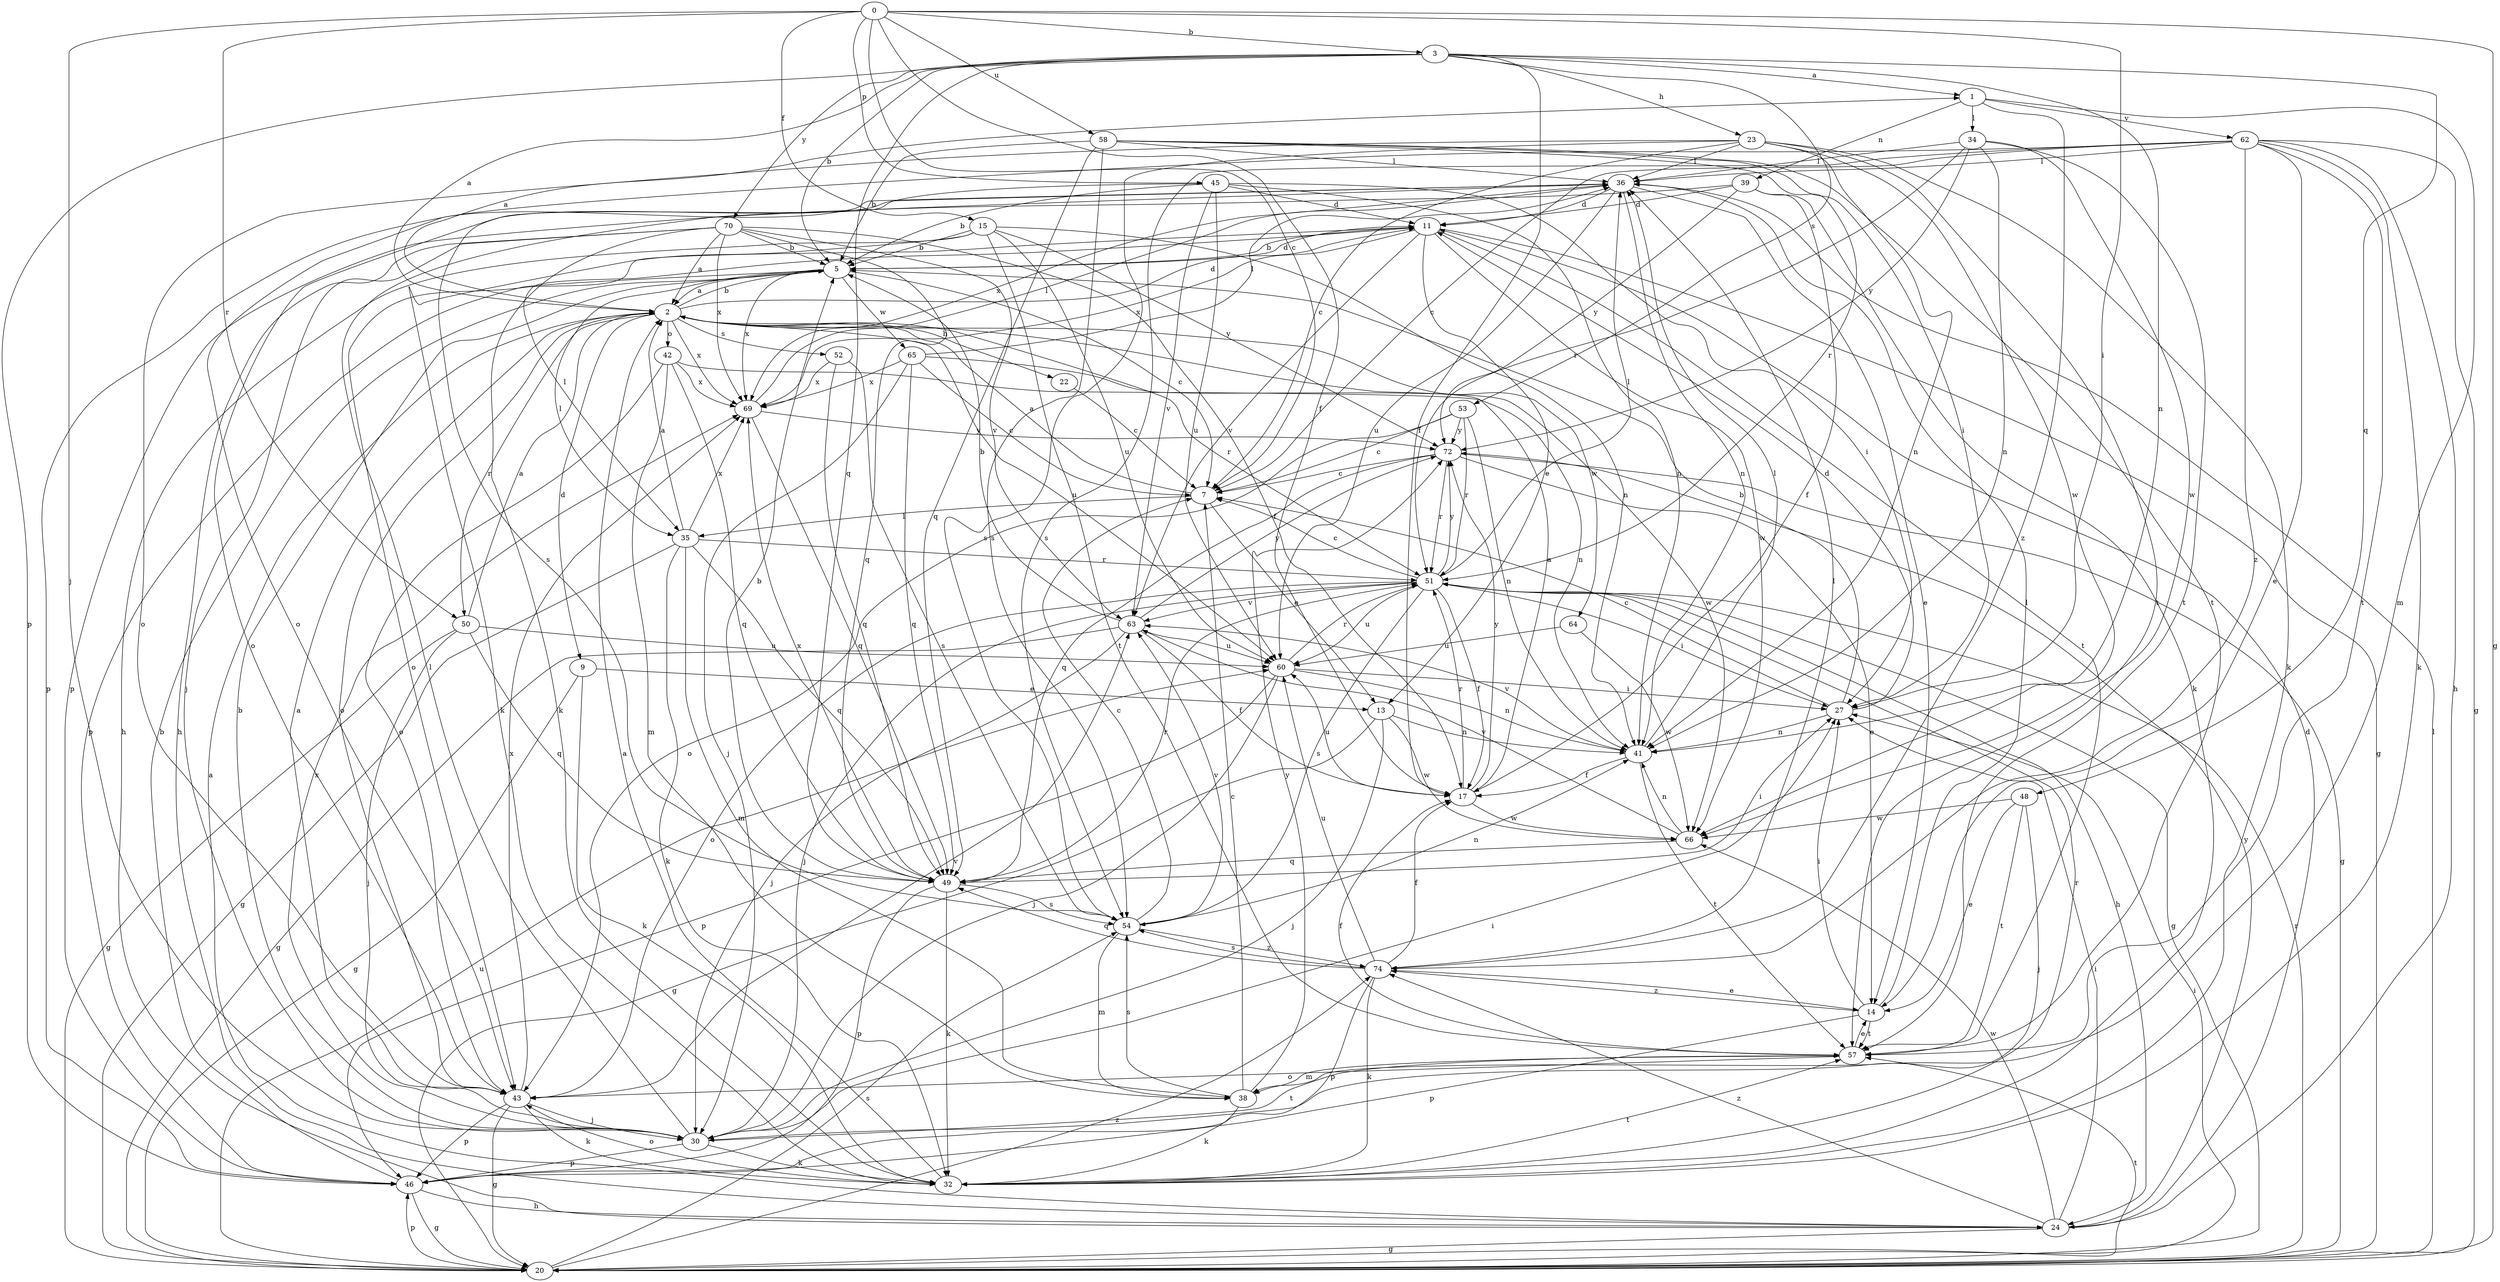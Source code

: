 strict digraph  {
0;
1;
2;
3;
5;
7;
9;
11;
13;
14;
15;
17;
20;
22;
23;
24;
27;
30;
32;
34;
35;
36;
38;
39;
41;
42;
43;
45;
46;
48;
49;
50;
51;
52;
53;
54;
57;
58;
60;
62;
63;
64;
65;
66;
69;
70;
72;
74;
0 -> 3  [label=b];
0 -> 7  [label=c];
0 -> 15  [label=f];
0 -> 17  [label=f];
0 -> 20  [label=g];
0 -> 27  [label=i];
0 -> 30  [label=j];
0 -> 45  [label=p];
0 -> 50  [label=r];
0 -> 58  [label=u];
1 -> 34  [label=l];
1 -> 38  [label=m];
1 -> 39  [label=n];
1 -> 62  [label=v];
1 -> 74  [label=z];
2 -> 1  [label=a];
2 -> 5  [label=b];
2 -> 9  [label=d];
2 -> 11  [label=d];
2 -> 22  [label=h];
2 -> 42  [label=o];
2 -> 43  [label=o];
2 -> 50  [label=r];
2 -> 51  [label=r];
2 -> 52  [label=s];
2 -> 60  [label=u];
2 -> 64  [label=w];
2 -> 69  [label=x];
3 -> 1  [label=a];
3 -> 2  [label=a];
3 -> 5  [label=b];
3 -> 17  [label=f];
3 -> 23  [label=h];
3 -> 41  [label=n];
3 -> 46  [label=p];
3 -> 48  [label=q];
3 -> 49  [label=q];
3 -> 53  [label=s];
3 -> 70  [label=y];
5 -> 2  [label=a];
5 -> 7  [label=c];
5 -> 11  [label=d];
5 -> 35  [label=l];
5 -> 46  [label=p];
5 -> 65  [label=w];
5 -> 69  [label=x];
7 -> 2  [label=a];
7 -> 13  [label=e];
7 -> 35  [label=l];
9 -> 13  [label=e];
9 -> 20  [label=g];
9 -> 32  [label=k];
11 -> 5  [label=b];
11 -> 13  [label=e];
11 -> 20  [label=g];
11 -> 35  [label=l];
11 -> 43  [label=o];
11 -> 57  [label=t];
11 -> 63  [label=v];
11 -> 66  [label=w];
11 -> 69  [label=x];
13 -> 20  [label=g];
13 -> 30  [label=j];
13 -> 41  [label=n];
13 -> 66  [label=w];
14 -> 27  [label=i];
14 -> 36  [label=l];
14 -> 46  [label=p];
14 -> 57  [label=t];
14 -> 74  [label=z];
15 -> 5  [label=b];
15 -> 24  [label=h];
15 -> 32  [label=k];
15 -> 41  [label=n];
15 -> 57  [label=t];
15 -> 60  [label=u];
15 -> 72  [label=y];
17 -> 2  [label=a];
17 -> 51  [label=r];
17 -> 60  [label=u];
17 -> 66  [label=w];
17 -> 72  [label=y];
20 -> 27  [label=i];
20 -> 36  [label=l];
20 -> 46  [label=p];
20 -> 51  [label=r];
20 -> 54  [label=s];
20 -> 57  [label=t];
20 -> 60  [label=u];
20 -> 74  [label=z];
22 -> 7  [label=c];
23 -> 7  [label=c];
23 -> 32  [label=k];
23 -> 36  [label=l];
23 -> 41  [label=n];
23 -> 43  [label=o];
23 -> 54  [label=s];
23 -> 57  [label=t];
23 -> 66  [label=w];
24 -> 2  [label=a];
24 -> 11  [label=d];
24 -> 20  [label=g];
24 -> 27  [label=i];
24 -> 66  [label=w];
24 -> 72  [label=y];
24 -> 74  [label=z];
27 -> 5  [label=b];
27 -> 7  [label=c];
27 -> 11  [label=d];
27 -> 41  [label=n];
30 -> 5  [label=b];
30 -> 27  [label=i];
30 -> 32  [label=k];
30 -> 36  [label=l];
30 -> 46  [label=p];
30 -> 57  [label=t];
30 -> 69  [label=x];
32 -> 2  [label=a];
32 -> 43  [label=o];
32 -> 51  [label=r];
32 -> 57  [label=t];
34 -> 36  [label=l];
34 -> 41  [label=n];
34 -> 51  [label=r];
34 -> 57  [label=t];
34 -> 66  [label=w];
34 -> 72  [label=y];
35 -> 2  [label=a];
35 -> 20  [label=g];
35 -> 32  [label=k];
35 -> 38  [label=m];
35 -> 49  [label=q];
35 -> 51  [label=r];
35 -> 69  [label=x];
36 -> 11  [label=d];
36 -> 14  [label=e];
36 -> 41  [label=n];
36 -> 43  [label=o];
36 -> 46  [label=p];
36 -> 60  [label=u];
36 -> 69  [label=x];
38 -> 7  [label=c];
38 -> 32  [label=k];
38 -> 54  [label=s];
38 -> 72  [label=y];
39 -> 11  [label=d];
39 -> 17  [label=f];
39 -> 32  [label=k];
39 -> 46  [label=p];
39 -> 72  [label=y];
41 -> 17  [label=f];
41 -> 36  [label=l];
41 -> 57  [label=t];
41 -> 63  [label=v];
42 -> 38  [label=m];
42 -> 41  [label=n];
42 -> 43  [label=o];
42 -> 49  [label=q];
42 -> 69  [label=x];
43 -> 2  [label=a];
43 -> 20  [label=g];
43 -> 30  [label=j];
43 -> 32  [label=k];
43 -> 46  [label=p];
43 -> 63  [label=v];
43 -> 69  [label=x];
45 -> 5  [label=b];
45 -> 11  [label=d];
45 -> 27  [label=i];
45 -> 41  [label=n];
45 -> 54  [label=s];
45 -> 60  [label=u];
45 -> 63  [label=v];
46 -> 5  [label=b];
46 -> 20  [label=g];
46 -> 24  [label=h];
48 -> 14  [label=e];
48 -> 30  [label=j];
48 -> 57  [label=t];
48 -> 66  [label=w];
49 -> 5  [label=b];
49 -> 27  [label=i];
49 -> 32  [label=k];
49 -> 46  [label=p];
49 -> 51  [label=r];
49 -> 54  [label=s];
49 -> 69  [label=x];
50 -> 2  [label=a];
50 -> 20  [label=g];
50 -> 30  [label=j];
50 -> 49  [label=q];
50 -> 60  [label=u];
51 -> 7  [label=c];
51 -> 17  [label=f];
51 -> 20  [label=g];
51 -> 24  [label=h];
51 -> 27  [label=i];
51 -> 30  [label=j];
51 -> 36  [label=l];
51 -> 43  [label=o];
51 -> 54  [label=s];
51 -> 60  [label=u];
51 -> 63  [label=v];
51 -> 72  [label=y];
52 -> 49  [label=q];
52 -> 54  [label=s];
52 -> 69  [label=x];
53 -> 7  [label=c];
53 -> 41  [label=n];
53 -> 43  [label=o];
53 -> 51  [label=r];
53 -> 72  [label=y];
54 -> 7  [label=c];
54 -> 38  [label=m];
54 -> 41  [label=n];
54 -> 63  [label=v];
54 -> 74  [label=z];
57 -> 14  [label=e];
57 -> 17  [label=f];
57 -> 38  [label=m];
57 -> 43  [label=o];
58 -> 5  [label=b];
58 -> 27  [label=i];
58 -> 36  [label=l];
58 -> 49  [label=q];
58 -> 51  [label=r];
58 -> 54  [label=s];
58 -> 57  [label=t];
60 -> 27  [label=i];
60 -> 30  [label=j];
60 -> 41  [label=n];
60 -> 46  [label=p];
60 -> 51  [label=r];
62 -> 7  [label=c];
62 -> 14  [label=e];
62 -> 20  [label=g];
62 -> 24  [label=h];
62 -> 32  [label=k];
62 -> 36  [label=l];
62 -> 43  [label=o];
62 -> 54  [label=s];
62 -> 57  [label=t];
62 -> 74  [label=z];
63 -> 5  [label=b];
63 -> 17  [label=f];
63 -> 20  [label=g];
63 -> 30  [label=j];
63 -> 60  [label=u];
63 -> 72  [label=y];
64 -> 60  [label=u];
64 -> 66  [label=w];
65 -> 7  [label=c];
65 -> 30  [label=j];
65 -> 36  [label=l];
65 -> 49  [label=q];
65 -> 66  [label=w];
65 -> 69  [label=x];
66 -> 41  [label=n];
66 -> 49  [label=q];
66 -> 63  [label=v];
69 -> 36  [label=l];
69 -> 49  [label=q];
69 -> 72  [label=y];
70 -> 2  [label=a];
70 -> 5  [label=b];
70 -> 17  [label=f];
70 -> 24  [label=h];
70 -> 30  [label=j];
70 -> 32  [label=k];
70 -> 49  [label=q];
70 -> 63  [label=v];
70 -> 69  [label=x];
72 -> 7  [label=c];
72 -> 14  [label=e];
72 -> 20  [label=g];
72 -> 49  [label=q];
72 -> 51  [label=r];
74 -> 14  [label=e];
74 -> 17  [label=f];
74 -> 32  [label=k];
74 -> 36  [label=l];
74 -> 46  [label=p];
74 -> 49  [label=q];
74 -> 54  [label=s];
74 -> 60  [label=u];
}
